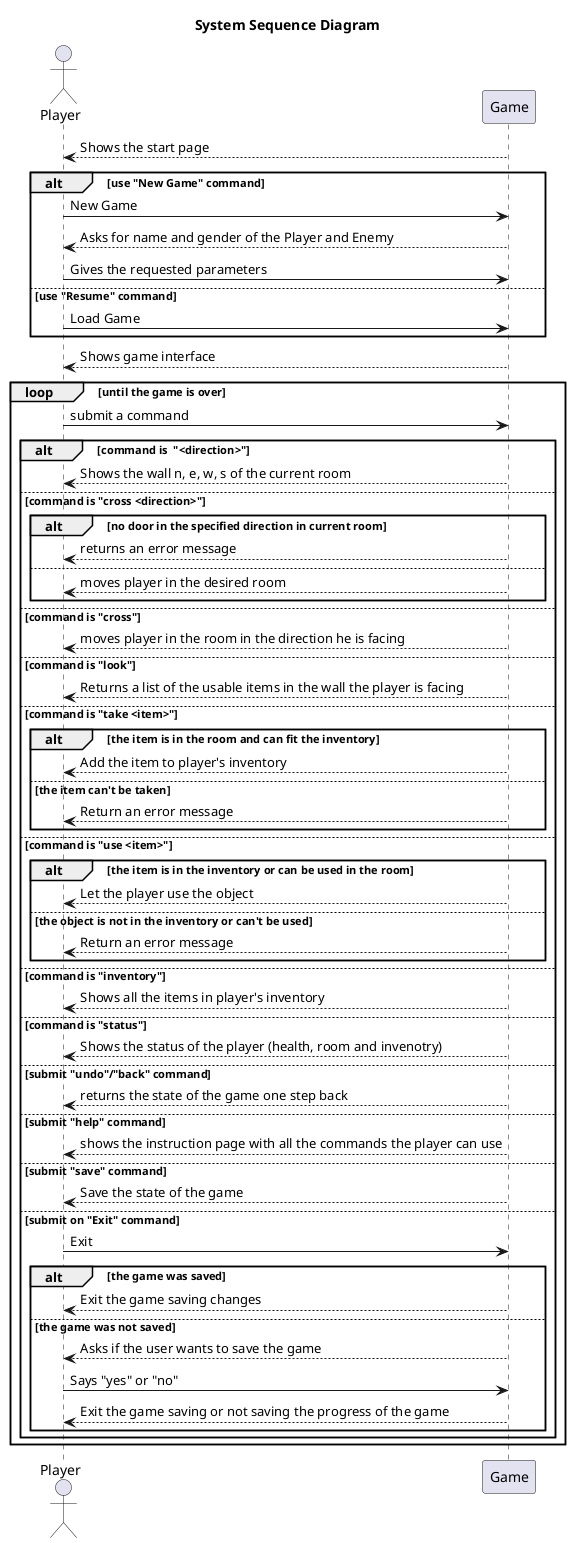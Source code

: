 @startuml SystemSequenceDiagram

title System Sequence Diagram

actor Player
participant Game

Game --> Player : Shows the start page

alt use "New Game" command
    Player -> Game : New Game
    Game --> Player : Asks for name and gender of the Player and Enemy   
    Player -> Game : Gives the requested parameters
else use "Resume" command
    Player -> Game : Load Game
end

Game --> Player : Shows game interface

loop until the game is over
    Player -> Game : submit a command
    alt command is  "<direction>"
        Game --> Player : Shows the wall n, e, w, s of the current room
    else command is "cross <direction>"
        alt no door in the specified direction in current room
            Game --> Player : returns an error message
        else 
            Game --> Player : moves player in the desired room
        end
    else command is "cross"
        Game --> Player : moves player in the room in the direction he is facing
    else command is "look"
        Game --> Player : Returns a list of the usable items in the wall the player is facing
    else command is "take <item>"
        alt the item is in the room and can fit the inventory
            Game --> Player : Add the item to player's inventory
        else the item can't be taken
            Game --> Player : Return an error message
        end
    else command is "use <item>"
        alt the item is in the inventory or can be used in the room
            Game --> Player : Let the player use the object
        else the object is not in the inventory or can't be used 
            Game --> Player : Return an error message
        end
    else command is "inventory"
        Game --> Player : Shows all the items in player's inventory
    else command is "status"
        Game --> Player : Shows the status of the player (health, room and invenotry)
    else submit "undo"/"back" command
        Game --> Player : returns the state of the game one step back
    else submit "help" command
        Game --> Player : shows the instruction page with all the commands the player can use
    else submit "save" command
        Game --> Player : Save the state of the game
    else submit on "Exit" command
        Player -> Game : Exit
            alt the game was saved
                Game --> Player : Exit the game saving changes
            else the game was not saved
                Game --> Player : Asks if the user wants to save the game
                Player -> Game : Says "yes" or "no"
                Game --> Player : Exit the game saving or not saving the progress of the game
            end
    end
end

@enduml